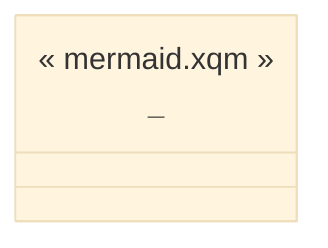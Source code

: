 %%{init: {'securityLevel': 'loose', 'theme':'base'}}%%    
classDiagram
direction TB
class _ { << mermaid.xqm >>}


link _ "modules/F000001/index.html" "This is a tooltip for quodatum:xqdoca.generator.mermaid"